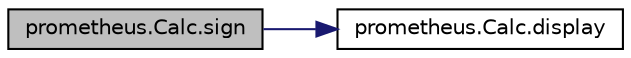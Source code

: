digraph "prometheus.Calc.sign"
{
  edge [fontname="Helvetica",fontsize="10",labelfontname="Helvetica",labelfontsize="10"];
  node [fontname="Helvetica",fontsize="10",shape=record];
  rankdir="LR";
  Node1 [label="prometheus.Calc.sign",height=0.2,width=0.4,color="black", fillcolor="grey75", style="filled", fontcolor="black"];
  Node1 -> Node2 [color="midnightblue",fontsize="10",style="solid",fontname="Helvetica"];
  Node2 [label="prometheus.Calc.display",height=0.2,width=0.4,color="black", fillcolor="white", style="filled",URL="$classprometheus_1_1_calc.html#ad5fa8829115da42091276529393368ec"];
}
